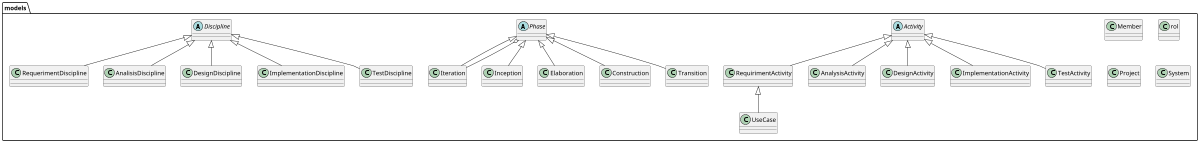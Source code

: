 @startuml
scale 1200 width
package models {
    abstract class Activity
    abstract Class Phase
    abstract class Discipline
    class Member
    class rol
    class UseCase extends RequirimentActivity
    class Project
    class System
	class Iteration extends Phase
	class Inception extends Phase
	class Elaboration extends Phase
	class Construction extends Phase
	class Transition extends Phase
	class RequerimentDiscipline extends Discipline
	class AnalisisDiscipline extends Discipline
	class DesignDiscipline extends Discipline
	class ImplementationDiscipline extends Discipline
	class TestDiscipline extends Discipline
    class RequirimentActivity extends Activity
    class AnalysisActivity extends Activity
    class DesignActivity extends Activity
    class ImplementationActivity extends Activity
    class TestActivity extends Activity

	Phase o-- Iteration
}

@enduml
